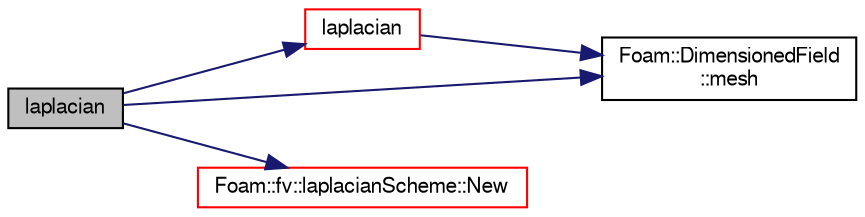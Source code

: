 digraph "laplacian"
{
  bgcolor="transparent";
  edge [fontname="FreeSans",fontsize="10",labelfontname="FreeSans",labelfontsize="10"];
  node [fontname="FreeSans",fontsize="10",shape=record];
  rankdir="LR";
  Node1228 [label="laplacian",height=0.2,width=0.4,color="black", fillcolor="grey75", style="filled", fontcolor="black"];
  Node1228 -> Node1229 [color="midnightblue",fontsize="10",style="solid",fontname="FreeSans"];
  Node1229 [label="laplacian",height=0.2,width=0.4,color="red",URL="$a21135.html#a05679b154654e47e9f1e2fbd2bc0bae0"];
  Node1229 -> Node1230 [color="midnightblue",fontsize="10",style="solid",fontname="FreeSans"];
  Node1230 [label="Foam::DimensionedField\l::mesh",height=0.2,width=0.4,color="black",URL="$a26390.html#a8f1110830348a1448a14ab5e3cf47e3b",tooltip="Return mesh. "];
  Node1228 -> Node1230 [color="midnightblue",fontsize="10",style="solid",fontname="FreeSans"];
  Node1228 -> Node1233 [color="midnightblue",fontsize="10",style="solid",fontname="FreeSans"];
  Node1233 [label="Foam::fv::laplacianScheme::New",height=0.2,width=0.4,color="red",URL="$a22582.html#aa4597ba9a0b5ea42742d7b60969aefde",tooltip="Return a pointer to a new laplacianScheme created on freestore. "];
}
